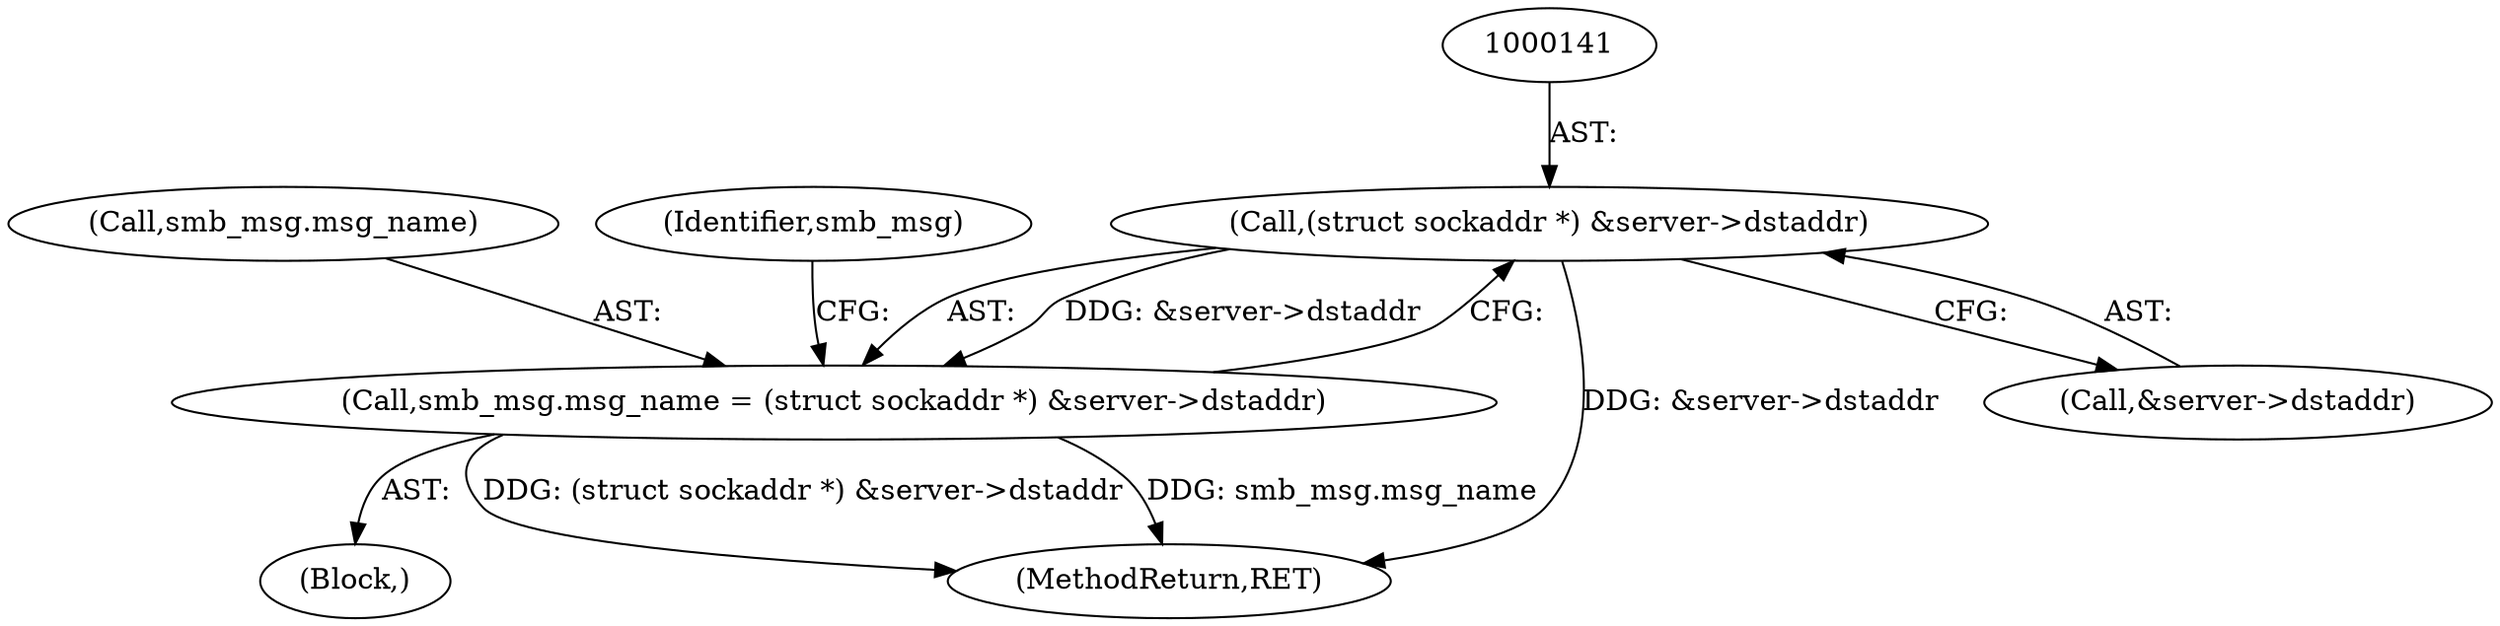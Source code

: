digraph "0_linux_ea702b80e0bbb2448e201472127288beb82ca2fe@pointer" {
"1000140" [label="(Call,(struct sockaddr *) &server->dstaddr)"];
"1000136" [label="(Call,smb_msg.msg_name = (struct sockaddr *) &server->dstaddr)"];
"1000111" [label="(Block,)"];
"1000140" [label="(Call,(struct sockaddr *) &server->dstaddr)"];
"1000375" [label="(MethodReturn,RET)"];
"1000137" [label="(Call,smb_msg.msg_name)"];
"1000148" [label="(Identifier,smb_msg)"];
"1000142" [label="(Call,&server->dstaddr)"];
"1000136" [label="(Call,smb_msg.msg_name = (struct sockaddr *) &server->dstaddr)"];
"1000140" -> "1000136"  [label="AST: "];
"1000140" -> "1000142"  [label="CFG: "];
"1000141" -> "1000140"  [label="AST: "];
"1000142" -> "1000140"  [label="AST: "];
"1000136" -> "1000140"  [label="CFG: "];
"1000140" -> "1000375"  [label="DDG: &server->dstaddr"];
"1000140" -> "1000136"  [label="DDG: &server->dstaddr"];
"1000136" -> "1000111"  [label="AST: "];
"1000137" -> "1000136"  [label="AST: "];
"1000148" -> "1000136"  [label="CFG: "];
"1000136" -> "1000375"  [label="DDG: (struct sockaddr *) &server->dstaddr"];
"1000136" -> "1000375"  [label="DDG: smb_msg.msg_name"];
}
